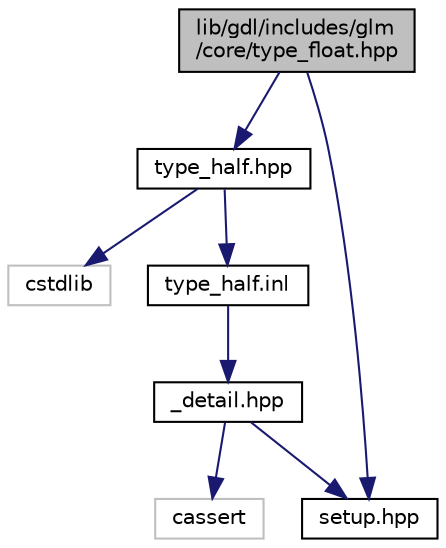 digraph "lib/gdl/includes/glm/core/type_float.hpp"
{
  edge [fontname="Helvetica",fontsize="10",labelfontname="Helvetica",labelfontsize="10"];
  node [fontname="Helvetica",fontsize="10",shape=record];
  Node1 [label="lib/gdl/includes/glm\l/core/type_float.hpp",height=0.2,width=0.4,color="black", fillcolor="grey75", style="filled", fontcolor="black"];
  Node1 -> Node2 [color="midnightblue",fontsize="10",style="solid"];
  Node2 [label="type_half.hpp",height=0.2,width=0.4,color="black", fillcolor="white", style="filled",URL="$type__half_8hpp.html"];
  Node2 -> Node3 [color="midnightblue",fontsize="10",style="solid"];
  Node3 [label="cstdlib",height=0.2,width=0.4,color="grey75", fillcolor="white", style="filled"];
  Node2 -> Node4 [color="midnightblue",fontsize="10",style="solid"];
  Node4 [label="type_half.inl",height=0.2,width=0.4,color="black", fillcolor="white", style="filled",URL="$type__half_8inl.html"];
  Node4 -> Node5 [color="midnightblue",fontsize="10",style="solid"];
  Node5 [label="_detail.hpp",height=0.2,width=0.4,color="black", fillcolor="white", style="filled",URL="$__detail_8hpp.html"];
  Node5 -> Node6 [color="midnightblue",fontsize="10",style="solid"];
  Node6 [label="setup.hpp",height=0.2,width=0.4,color="black", fillcolor="white", style="filled",URL="$setup_8hpp.html"];
  Node5 -> Node7 [color="midnightblue",fontsize="10",style="solid"];
  Node7 [label="cassert",height=0.2,width=0.4,color="grey75", fillcolor="white", style="filled"];
  Node1 -> Node6 [color="midnightblue",fontsize="10",style="solid"];
}
